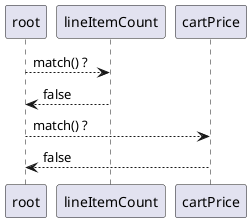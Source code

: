 @startuml

root --> lineItemCount : match() ?
lineItemCount --> root : false
root --> cartPrice : match() ?
cartPrice --> root : false

@enduml
